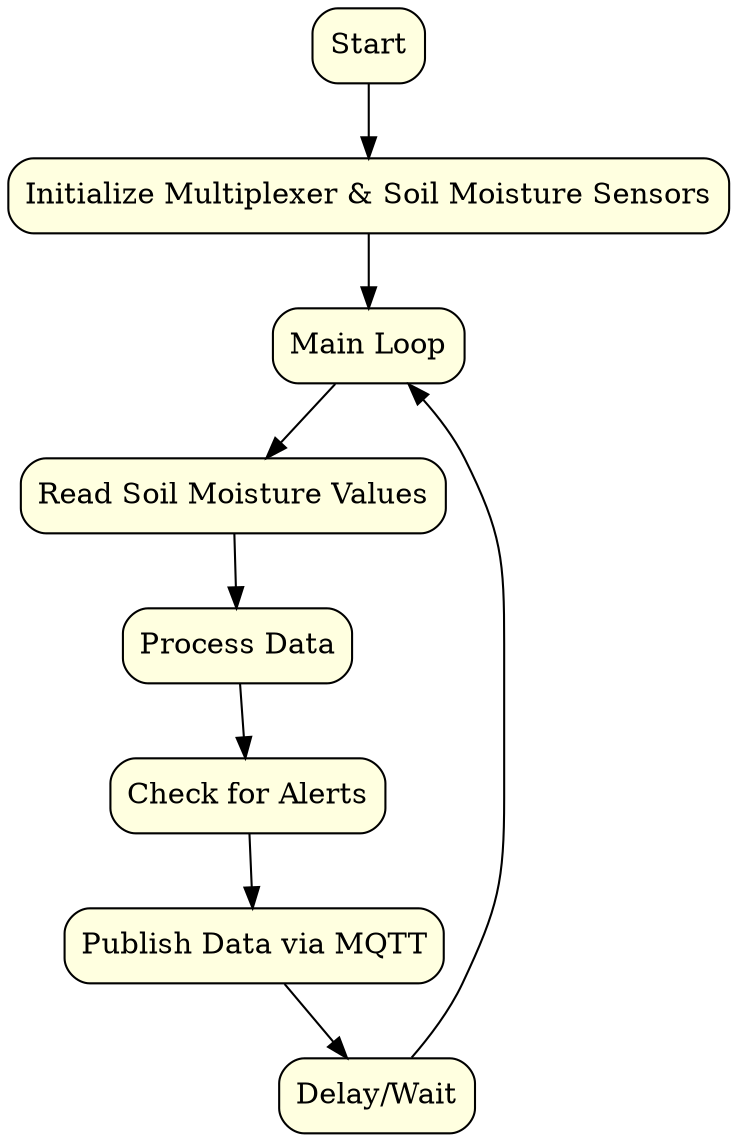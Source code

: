 digraph ESP32_Node3 {
  rankdir=TB;
  node [shape=box, style="rounded,filled", fillcolor=lightyellow];

  Start    [label="Start"];
  Init     [label="Initialize Multiplexer & Soil Moisture Sensors"];
  Loop     [label="Main Loop"];
  Read     [label="Read Soil Moisture Values"];
  Process  [label="Process Data"];
  Check    [label="Check for Alerts"];
  Publish  [label="Publish Data via MQTT"];
  Wait     [label="Delay/Wait"];

  Start -> Init;
  Init -> Loop;
  Loop -> Read;
  Read -> Process;
  Process -> Check;
  Check -> Publish;
  Publish -> Wait;
  Wait -> Loop;
}

